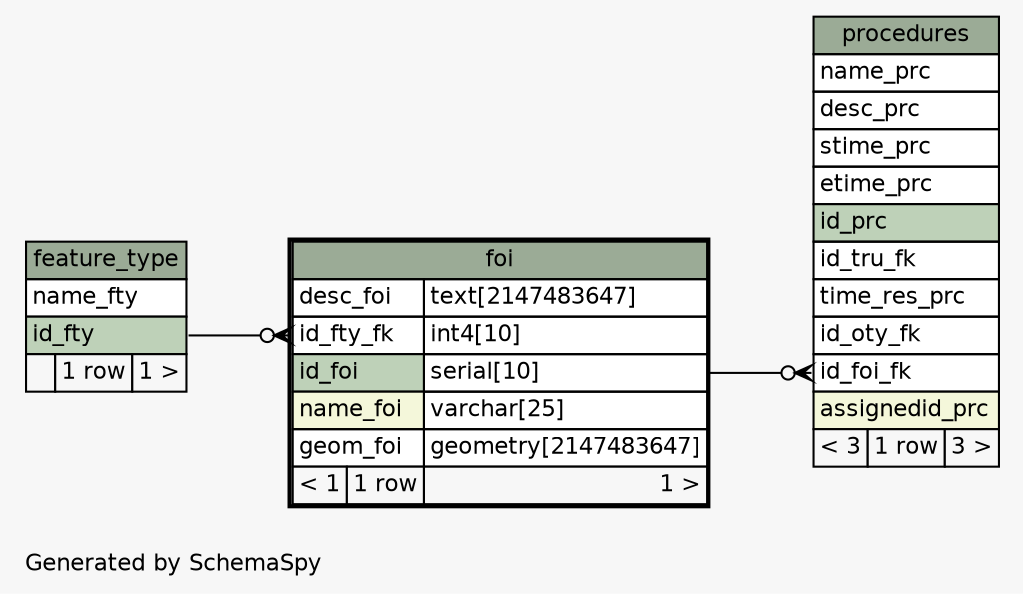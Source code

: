 // dot 2.26.3 on Linux 3.2.0-38-generic-pae
// SchemaSpy rev 590
digraph "oneDegreeRelationshipsDiagram" {
  graph [
    rankdir="RL"
    bgcolor="#f7f7f7"
    label="\nGenerated by SchemaSpy"
    labeljust="l"
    nodesep="0.18"
    ranksep="0.46"
    fontname="Helvetica"
    fontsize="11"
  ];
  node [
    fontname="Helvetica"
    fontsize="11"
    shape="plaintext"
  ];
  edge [
    arrowsize="0.8"
  ];
  "foi":"id_fty_fk":w -> "feature_type":"id_fty":e [arrowhead=none dir=back arrowtail=crowodot];
  "procedures":"id_foi_fk":w -> "foi":"id_foi.type":e [arrowhead=none dir=back arrowtail=crowodot];
  "feature_type" [
    label=<
    <TABLE BORDER="0" CELLBORDER="1" CELLSPACING="0" BGCOLOR="#ffffff">
      <TR><TD COLSPAN="3" BGCOLOR="#9bab96" ALIGN="CENTER">feature_type</TD></TR>
      <TR><TD PORT="name_fty" COLSPAN="3" ALIGN="LEFT">name_fty</TD></TR>
      <TR><TD PORT="id_fty" COLSPAN="3" BGCOLOR="#bed1b8" ALIGN="LEFT">id_fty</TD></TR>
      <TR><TD ALIGN="LEFT" BGCOLOR="#f7f7f7">  </TD><TD ALIGN="RIGHT" BGCOLOR="#f7f7f7">1 row</TD><TD ALIGN="RIGHT" BGCOLOR="#f7f7f7">1 &gt;</TD></TR>
    </TABLE>>
    URL="feature_type.html"
    tooltip="feature_type"
  ];
  "foi" [
    label=<
    <TABLE BORDER="2" CELLBORDER="1" CELLSPACING="0" BGCOLOR="#ffffff">
      <TR><TD COLSPAN="3" BGCOLOR="#9bab96" ALIGN="CENTER">foi</TD></TR>
      <TR><TD PORT="desc_foi" COLSPAN="2" ALIGN="LEFT">desc_foi</TD><TD PORT="desc_foi.type" ALIGN="LEFT">text[2147483647]</TD></TR>
      <TR><TD PORT="id_fty_fk" COLSPAN="2" ALIGN="LEFT">id_fty_fk</TD><TD PORT="id_fty_fk.type" ALIGN="LEFT">int4[10]</TD></TR>
      <TR><TD PORT="id_foi" COLSPAN="2" BGCOLOR="#bed1b8" ALIGN="LEFT">id_foi</TD><TD PORT="id_foi.type" ALIGN="LEFT">serial[10]</TD></TR>
      <TR><TD PORT="name_foi" COLSPAN="2" BGCOLOR="#f4f7da" ALIGN="LEFT">name_foi</TD><TD PORT="name_foi.type" ALIGN="LEFT">varchar[25]</TD></TR>
      <TR><TD PORT="geom_foi" COLSPAN="2" ALIGN="LEFT">geom_foi</TD><TD PORT="geom_foi.type" ALIGN="LEFT">geometry[2147483647]</TD></TR>
      <TR><TD ALIGN="LEFT" BGCOLOR="#f7f7f7">&lt; 1</TD><TD ALIGN="RIGHT" BGCOLOR="#f7f7f7">1 row</TD><TD ALIGN="RIGHT" BGCOLOR="#f7f7f7">1 &gt;</TD></TR>
    </TABLE>>
    URL="foi.html"
    tooltip="foi"
  ];
  "procedures" [
    label=<
    <TABLE BORDER="0" CELLBORDER="1" CELLSPACING="0" BGCOLOR="#ffffff">
      <TR><TD COLSPAN="3" BGCOLOR="#9bab96" ALIGN="CENTER">procedures</TD></TR>
      <TR><TD PORT="name_prc" COLSPAN="3" ALIGN="LEFT">name_prc</TD></TR>
      <TR><TD PORT="desc_prc" COLSPAN="3" ALIGN="LEFT">desc_prc</TD></TR>
      <TR><TD PORT="stime_prc" COLSPAN="3" ALIGN="LEFT">stime_prc</TD></TR>
      <TR><TD PORT="etime_prc" COLSPAN="3" ALIGN="LEFT">etime_prc</TD></TR>
      <TR><TD PORT="id_prc" COLSPAN="3" BGCOLOR="#bed1b8" ALIGN="LEFT">id_prc</TD></TR>
      <TR><TD PORT="id_tru_fk" COLSPAN="3" ALIGN="LEFT">id_tru_fk</TD></TR>
      <TR><TD PORT="time_res_prc" COLSPAN="3" ALIGN="LEFT">time_res_prc</TD></TR>
      <TR><TD PORT="id_oty_fk" COLSPAN="3" ALIGN="LEFT">id_oty_fk</TD></TR>
      <TR><TD PORT="id_foi_fk" COLSPAN="3" ALIGN="LEFT">id_foi_fk</TD></TR>
      <TR><TD PORT="assignedid_prc" COLSPAN="3" BGCOLOR="#f4f7da" ALIGN="LEFT">assignedid_prc</TD></TR>
      <TR><TD ALIGN="LEFT" BGCOLOR="#f7f7f7">&lt; 3</TD><TD ALIGN="RIGHT" BGCOLOR="#f7f7f7">1 row</TD><TD ALIGN="RIGHT" BGCOLOR="#f7f7f7">3 &gt;</TD></TR>
    </TABLE>>
    URL="procedures.html"
    tooltip="procedures"
  ];
}
